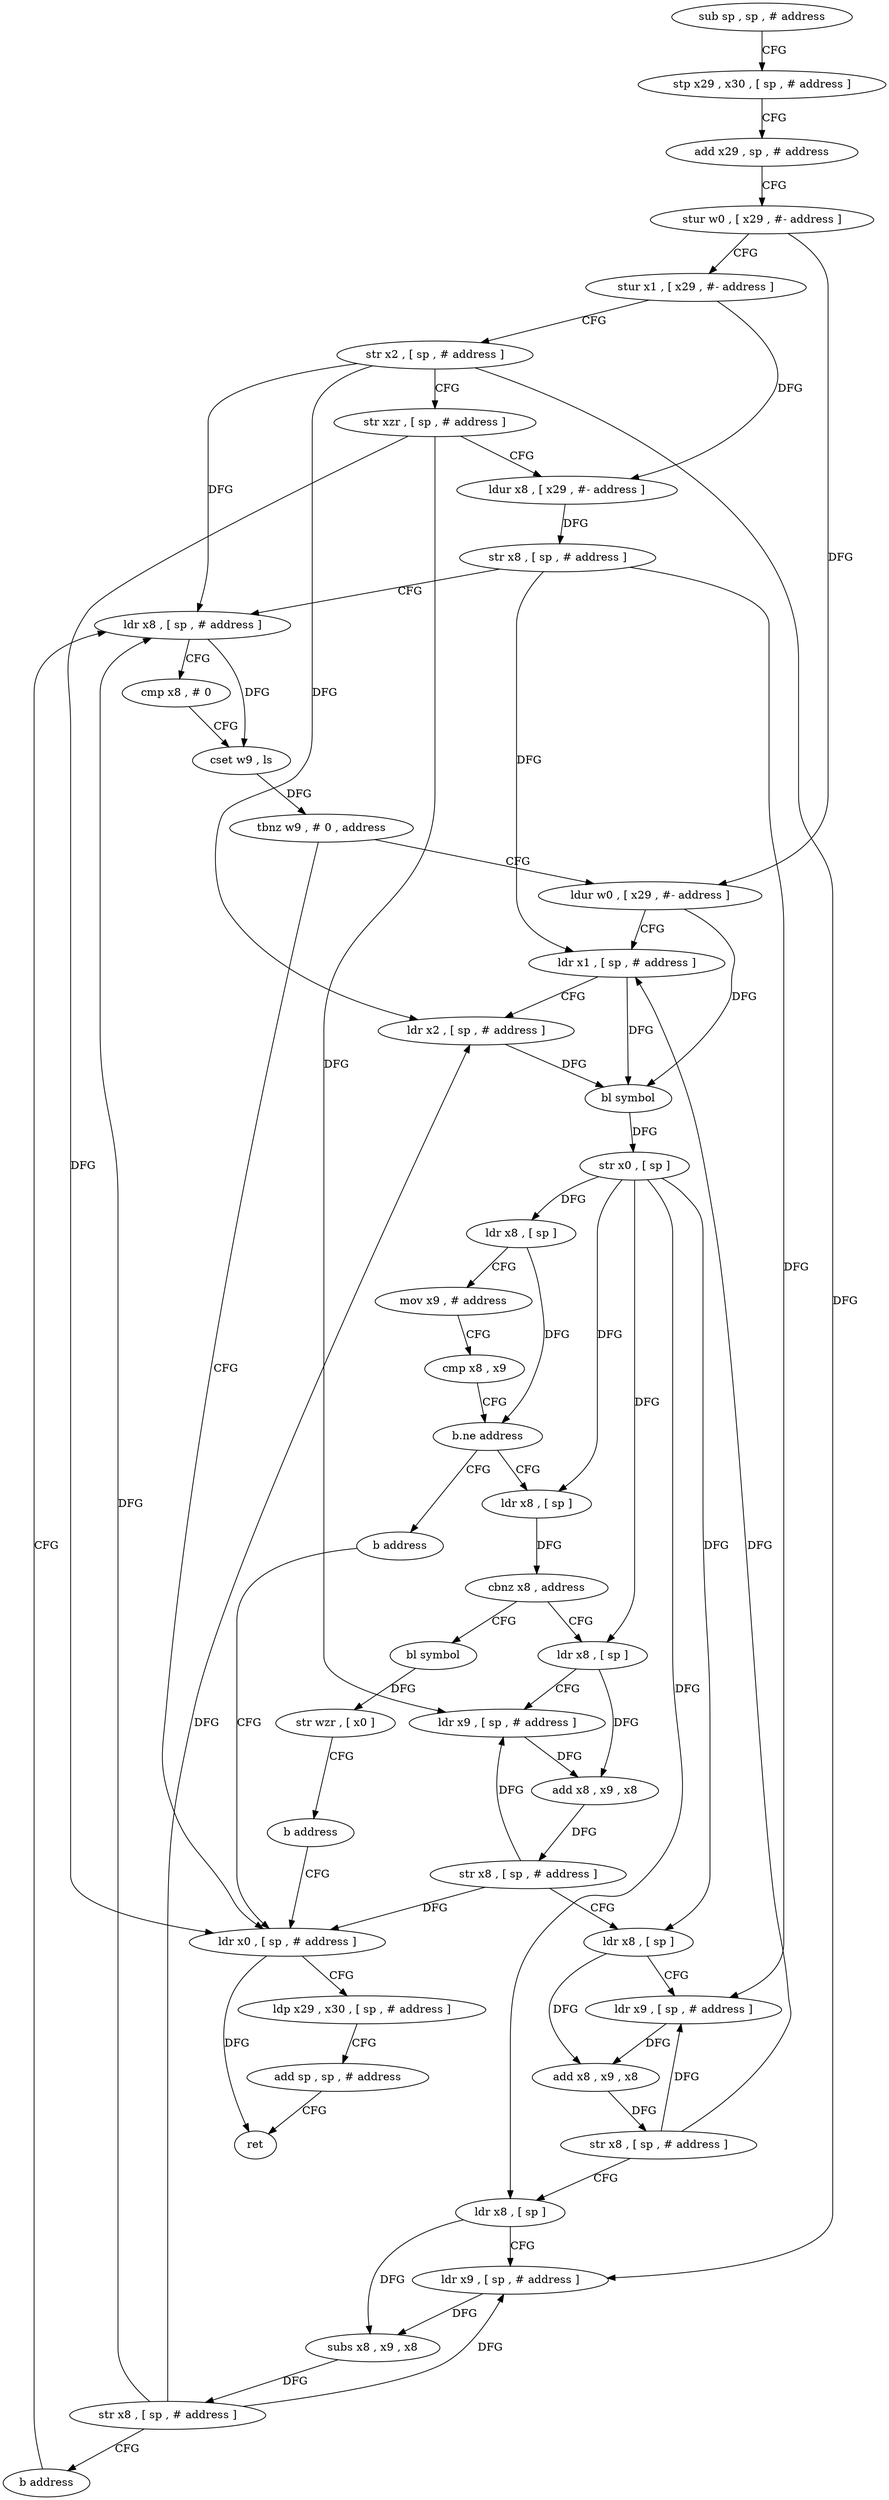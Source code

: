 digraph "func" {
"4259628" [label = "sub sp , sp , # address" ]
"4259632" [label = "stp x29 , x30 , [ sp , # address ]" ]
"4259636" [label = "add x29 , sp , # address" ]
"4259640" [label = "stur w0 , [ x29 , #- address ]" ]
"4259644" [label = "stur x1 , [ x29 , #- address ]" ]
"4259648" [label = "str x2 , [ sp , # address ]" ]
"4259652" [label = "str xzr , [ sp , # address ]" ]
"4259656" [label = "ldur x8 , [ x29 , #- address ]" ]
"4259660" [label = "str x8 , [ sp , # address ]" ]
"4259664" [label = "ldr x8 , [ sp , # address ]" ]
"4259792" [label = "ldr x0 , [ sp , # address ]" ]
"4259796" [label = "ldp x29 , x30 , [ sp , # address ]" ]
"4259800" [label = "add sp , sp , # address" ]
"4259804" [label = "ret" ]
"4259680" [label = "ldur w0 , [ x29 , #- address ]" ]
"4259684" [label = "ldr x1 , [ sp , # address ]" ]
"4259688" [label = "ldr x2 , [ sp , # address ]" ]
"4259692" [label = "bl symbol" ]
"4259696" [label = "str x0 , [ sp ]" ]
"4259700" [label = "ldr x8 , [ sp ]" ]
"4259704" [label = "mov x9 , # address" ]
"4259708" [label = "cmp x8 , x9" ]
"4259712" [label = "b.ne address" ]
"4259720" [label = "ldr x8 , [ sp ]" ]
"4259716" [label = "b address" ]
"4259724" [label = "cbnz x8 , address" ]
"4259740" [label = "ldr x8 , [ sp ]" ]
"4259728" [label = "bl symbol" ]
"4259744" [label = "ldr x9 , [ sp , # address ]" ]
"4259748" [label = "add x8 , x9 , x8" ]
"4259752" [label = "str x8 , [ sp , # address ]" ]
"4259756" [label = "ldr x8 , [ sp ]" ]
"4259760" [label = "ldr x9 , [ sp , # address ]" ]
"4259764" [label = "add x8 , x9 , x8" ]
"4259768" [label = "str x8 , [ sp , # address ]" ]
"4259772" [label = "ldr x8 , [ sp ]" ]
"4259776" [label = "ldr x9 , [ sp , # address ]" ]
"4259780" [label = "subs x8 , x9 , x8" ]
"4259784" [label = "str x8 , [ sp , # address ]" ]
"4259788" [label = "b address" ]
"4259732" [label = "str wzr , [ x0 ]" ]
"4259736" [label = "b address" ]
"4259668" [label = "cmp x8 , # 0" ]
"4259672" [label = "cset w9 , ls" ]
"4259676" [label = "tbnz w9 , # 0 , address" ]
"4259628" -> "4259632" [ label = "CFG" ]
"4259632" -> "4259636" [ label = "CFG" ]
"4259636" -> "4259640" [ label = "CFG" ]
"4259640" -> "4259644" [ label = "CFG" ]
"4259640" -> "4259680" [ label = "DFG" ]
"4259644" -> "4259648" [ label = "CFG" ]
"4259644" -> "4259656" [ label = "DFG" ]
"4259648" -> "4259652" [ label = "CFG" ]
"4259648" -> "4259664" [ label = "DFG" ]
"4259648" -> "4259688" [ label = "DFG" ]
"4259648" -> "4259776" [ label = "DFG" ]
"4259652" -> "4259656" [ label = "CFG" ]
"4259652" -> "4259792" [ label = "DFG" ]
"4259652" -> "4259744" [ label = "DFG" ]
"4259656" -> "4259660" [ label = "DFG" ]
"4259660" -> "4259664" [ label = "CFG" ]
"4259660" -> "4259684" [ label = "DFG" ]
"4259660" -> "4259760" [ label = "DFG" ]
"4259664" -> "4259668" [ label = "CFG" ]
"4259664" -> "4259672" [ label = "DFG" ]
"4259792" -> "4259796" [ label = "CFG" ]
"4259792" -> "4259804" [ label = "DFG" ]
"4259796" -> "4259800" [ label = "CFG" ]
"4259800" -> "4259804" [ label = "CFG" ]
"4259680" -> "4259684" [ label = "CFG" ]
"4259680" -> "4259692" [ label = "DFG" ]
"4259684" -> "4259688" [ label = "CFG" ]
"4259684" -> "4259692" [ label = "DFG" ]
"4259688" -> "4259692" [ label = "DFG" ]
"4259692" -> "4259696" [ label = "DFG" ]
"4259696" -> "4259700" [ label = "DFG" ]
"4259696" -> "4259720" [ label = "DFG" ]
"4259696" -> "4259740" [ label = "DFG" ]
"4259696" -> "4259756" [ label = "DFG" ]
"4259696" -> "4259772" [ label = "DFG" ]
"4259700" -> "4259704" [ label = "CFG" ]
"4259700" -> "4259712" [ label = "DFG" ]
"4259704" -> "4259708" [ label = "CFG" ]
"4259708" -> "4259712" [ label = "CFG" ]
"4259712" -> "4259720" [ label = "CFG" ]
"4259712" -> "4259716" [ label = "CFG" ]
"4259720" -> "4259724" [ label = "DFG" ]
"4259716" -> "4259792" [ label = "CFG" ]
"4259724" -> "4259740" [ label = "CFG" ]
"4259724" -> "4259728" [ label = "CFG" ]
"4259740" -> "4259744" [ label = "CFG" ]
"4259740" -> "4259748" [ label = "DFG" ]
"4259728" -> "4259732" [ label = "DFG" ]
"4259744" -> "4259748" [ label = "DFG" ]
"4259748" -> "4259752" [ label = "DFG" ]
"4259752" -> "4259756" [ label = "CFG" ]
"4259752" -> "4259792" [ label = "DFG" ]
"4259752" -> "4259744" [ label = "DFG" ]
"4259756" -> "4259760" [ label = "CFG" ]
"4259756" -> "4259764" [ label = "DFG" ]
"4259760" -> "4259764" [ label = "DFG" ]
"4259764" -> "4259768" [ label = "DFG" ]
"4259768" -> "4259772" [ label = "CFG" ]
"4259768" -> "4259684" [ label = "DFG" ]
"4259768" -> "4259760" [ label = "DFG" ]
"4259772" -> "4259776" [ label = "CFG" ]
"4259772" -> "4259780" [ label = "DFG" ]
"4259776" -> "4259780" [ label = "DFG" ]
"4259780" -> "4259784" [ label = "DFG" ]
"4259784" -> "4259788" [ label = "CFG" ]
"4259784" -> "4259664" [ label = "DFG" ]
"4259784" -> "4259688" [ label = "DFG" ]
"4259784" -> "4259776" [ label = "DFG" ]
"4259788" -> "4259664" [ label = "CFG" ]
"4259732" -> "4259736" [ label = "CFG" ]
"4259736" -> "4259792" [ label = "CFG" ]
"4259668" -> "4259672" [ label = "CFG" ]
"4259672" -> "4259676" [ label = "DFG" ]
"4259676" -> "4259792" [ label = "CFG" ]
"4259676" -> "4259680" [ label = "CFG" ]
}
